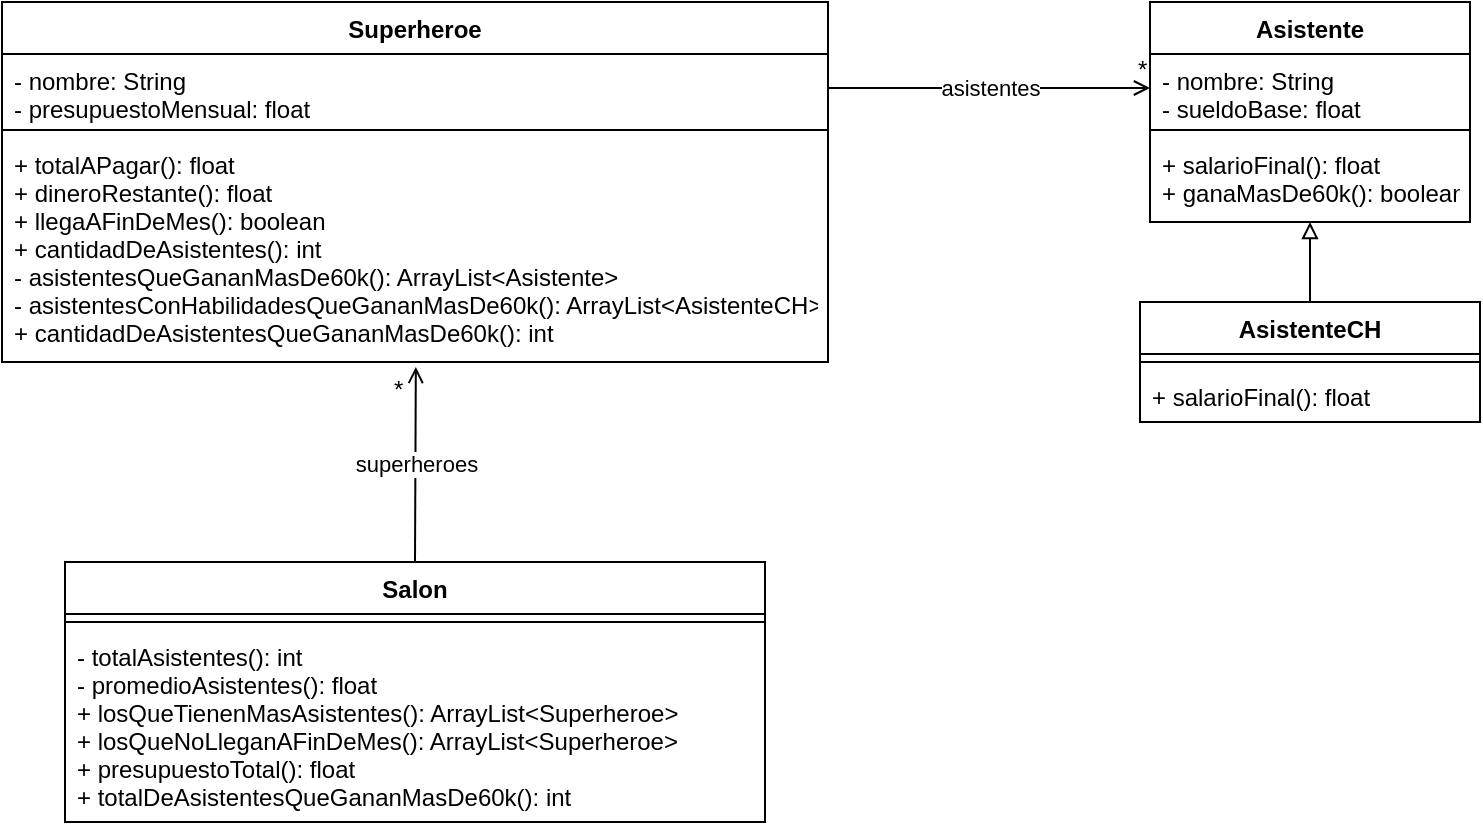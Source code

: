 <mxfile version="19.0.3" type="device"><diagram id="IKCLDpPVTZ0PWPAO9Znf" name="Página-1"><mxGraphModel dx="1102" dy="601" grid="1" gridSize="10" guides="1" tooltips="1" connect="1" arrows="1" fold="1" page="1" pageScale="1" pageWidth="827" pageHeight="1169" math="0" shadow="0"><root><mxCell id="0"/><mxCell id="1" parent="0"/><mxCell id="o6heKRWGGfssF0dS8iLr-5" value="Superheroe" style="swimlane;fontStyle=1;align=center;verticalAlign=top;childLayout=stackLayout;horizontal=1;startSize=26;horizontalStack=0;resizeParent=1;resizeParentMax=0;resizeLast=0;collapsible=1;marginBottom=0;" parent="1" vertex="1"><mxGeometry x="80" y="180" width="413" height="180" as="geometry"/></mxCell><mxCell id="o6heKRWGGfssF0dS8iLr-6" value="- nombre: String&#10;- presupuestoMensual: float" style="text;strokeColor=none;fillColor=none;align=left;verticalAlign=top;spacingLeft=4;spacingRight=4;overflow=hidden;rotatable=0;points=[[0,0.5],[1,0.5]];portConstraint=eastwest;" parent="o6heKRWGGfssF0dS8iLr-5" vertex="1"><mxGeometry y="26" width="413" height="34" as="geometry"/></mxCell><mxCell id="o6heKRWGGfssF0dS8iLr-7" value="" style="line;strokeWidth=1;fillColor=none;align=left;verticalAlign=middle;spacingTop=-1;spacingLeft=3;spacingRight=3;rotatable=0;labelPosition=right;points=[];portConstraint=eastwest;" parent="o6heKRWGGfssF0dS8iLr-5" vertex="1"><mxGeometry y="60" width="413" height="8" as="geometry"/></mxCell><mxCell id="o6heKRWGGfssF0dS8iLr-8" value="+ totalAPagar(): float&#10;+ dineroRestante(): float&#10;+ llegaAFinDeMes(): boolean&#10;+ cantidadDeAsistentes(): int&#10;- asistentesQueGananMasDe60k(): ArrayList&lt;Asistente&gt;&#10;- asistentesConHabilidadesQueGananMasDe60k(): ArrayList&lt;AsistenteCH&gt;&#10;+ cantidadDeAsistentesQueGananMasDe60k(): int" style="text;strokeColor=none;fillColor=none;align=left;verticalAlign=top;spacingLeft=4;spacingRight=4;overflow=hidden;rotatable=0;points=[[0,0.5],[1,0.5]];portConstraint=eastwest;" parent="o6heKRWGGfssF0dS8iLr-5" vertex="1"><mxGeometry y="68" width="413" height="112" as="geometry"/></mxCell><mxCell id="o6heKRWGGfssF0dS8iLr-10" value="Asistente" style="swimlane;fontStyle=1;align=center;verticalAlign=top;childLayout=stackLayout;horizontal=1;startSize=26;horizontalStack=0;resizeParent=1;resizeParentMax=0;resizeLast=0;collapsible=1;marginBottom=0;" parent="1" vertex="1"><mxGeometry x="654" y="180" width="160" height="110" as="geometry"/></mxCell><mxCell id="o6heKRWGGfssF0dS8iLr-11" value="- nombre: String&#10;- sueldoBase: float" style="text;strokeColor=none;fillColor=none;align=left;verticalAlign=top;spacingLeft=4;spacingRight=4;overflow=hidden;rotatable=0;points=[[0,0.5],[1,0.5]];portConstraint=eastwest;" parent="o6heKRWGGfssF0dS8iLr-10" vertex="1"><mxGeometry y="26" width="160" height="34" as="geometry"/></mxCell><mxCell id="o6heKRWGGfssF0dS8iLr-12" value="" style="line;strokeWidth=1;fillColor=none;align=left;verticalAlign=middle;spacingTop=-1;spacingLeft=3;spacingRight=3;rotatable=0;labelPosition=right;points=[];portConstraint=eastwest;" parent="o6heKRWGGfssF0dS8iLr-10" vertex="1"><mxGeometry y="60" width="160" height="8" as="geometry"/></mxCell><mxCell id="o6heKRWGGfssF0dS8iLr-13" value="+ salarioFinal(): float&#10;+ ganaMasDe60k(): boolean" style="text;strokeColor=none;fillColor=none;align=left;verticalAlign=top;spacingLeft=4;spacingRight=4;overflow=hidden;rotatable=0;points=[[0,0.5],[1,0.5]];portConstraint=eastwest;" parent="o6heKRWGGfssF0dS8iLr-10" vertex="1"><mxGeometry y="68" width="160" height="42" as="geometry"/></mxCell><mxCell id="o6heKRWGGfssF0dS8iLr-15" value="asistentes" style="edgeStyle=none;rounded=0;orthogonalLoop=1;jettySize=auto;html=1;exitX=1;exitY=0.5;exitDx=0;exitDy=0;entryX=0;entryY=0.5;entryDx=0;entryDy=0;endArrow=open;endFill=0;startArrow=none;startFill=0;" parent="1" source="o6heKRWGGfssF0dS8iLr-6" target="o6heKRWGGfssF0dS8iLr-11" edge="1"><mxGeometry relative="1" as="geometry"/></mxCell><mxCell id="o6heKRWGGfssF0dS8iLr-16" value="*" style="text;strokeColor=none;fillColor=none;align=left;verticalAlign=top;spacingLeft=4;spacingRight=4;overflow=hidden;rotatable=0;points=[[0,0.5],[1,0.5]];portConstraint=eastwest;" parent="1" vertex="1"><mxGeometry x="642" y="200" width="10" height="26" as="geometry"/></mxCell><mxCell id="o6heKRWGGfssF0dS8iLr-21" style="edgeStyle=none;rounded=0;orthogonalLoop=1;jettySize=auto;html=1;exitX=0.5;exitY=0;exitDx=0;exitDy=0;startArrow=none;startFill=0;endArrow=block;endFill=0;" parent="1" source="o6heKRWGGfssF0dS8iLr-17" target="o6heKRWGGfssF0dS8iLr-13" edge="1"><mxGeometry relative="1" as="geometry"/></mxCell><mxCell id="o6heKRWGGfssF0dS8iLr-17" value="AsistenteCH" style="swimlane;fontStyle=1;align=center;verticalAlign=top;childLayout=stackLayout;horizontal=1;startSize=26;horizontalStack=0;resizeParent=1;resizeParentMax=0;resizeLast=0;collapsible=1;marginBottom=0;" parent="1" vertex="1"><mxGeometry x="649" y="330" width="170" height="60" as="geometry"/></mxCell><mxCell id="o6heKRWGGfssF0dS8iLr-19" value="" style="line;strokeWidth=1;fillColor=none;align=left;verticalAlign=middle;spacingTop=-1;spacingLeft=3;spacingRight=3;rotatable=0;labelPosition=right;points=[];portConstraint=eastwest;" parent="o6heKRWGGfssF0dS8iLr-17" vertex="1"><mxGeometry y="26" width="170" height="8" as="geometry"/></mxCell><mxCell id="o6heKRWGGfssF0dS8iLr-20" value="+ salarioFinal(): float" style="text;strokeColor=none;fillColor=none;align=left;verticalAlign=top;spacingLeft=4;spacingRight=4;overflow=hidden;rotatable=0;points=[[0,0.5],[1,0.5]];portConstraint=eastwest;" parent="o6heKRWGGfssF0dS8iLr-17" vertex="1"><mxGeometry y="34" width="170" height="26" as="geometry"/></mxCell><mxCell id="o6heKRWGGfssF0dS8iLr-22" value="Salon" style="swimlane;fontStyle=1;align=center;verticalAlign=top;childLayout=stackLayout;horizontal=1;startSize=26;horizontalStack=0;resizeParent=1;resizeParentMax=0;resizeLast=0;collapsible=1;marginBottom=0;" parent="1" vertex="1"><mxGeometry x="111.5" y="460" width="350" height="130" as="geometry"/></mxCell><mxCell id="o6heKRWGGfssF0dS8iLr-24" value="" style="line;strokeWidth=1;fillColor=none;align=left;verticalAlign=middle;spacingTop=-1;spacingLeft=3;spacingRight=3;rotatable=0;labelPosition=right;points=[];portConstraint=eastwest;" parent="o6heKRWGGfssF0dS8iLr-22" vertex="1"><mxGeometry y="26" width="350" height="8" as="geometry"/></mxCell><mxCell id="o6heKRWGGfssF0dS8iLr-25" value="- totalAsistentes(): int&#10;- promedioAsistentes(): float&#10;+ losQueTienenMasAsistentes(): ArrayList&lt;Superheroe&gt;&#10;+ losQueNoLleganAFinDeMes(): ArrayList&lt;Superheroe&gt;&#10;+ presupuestoTotal(): float&#10;+ totalDeAsistentesQueGananMasDe60k(): int" style="text;strokeColor=none;fillColor=none;align=left;verticalAlign=top;spacingLeft=4;spacingRight=4;overflow=hidden;rotatable=0;points=[[0,0.5],[1,0.5]];portConstraint=eastwest;" parent="o6heKRWGGfssF0dS8iLr-22" vertex="1"><mxGeometry y="34" width="350" height="96" as="geometry"/></mxCell><mxCell id="o6heKRWGGfssF0dS8iLr-26" value="superheroes" style="edgeStyle=none;rounded=0;orthogonalLoop=1;jettySize=auto;html=1;exitX=0.5;exitY=0;exitDx=0;exitDy=0;entryX=0.501;entryY=1.022;entryDx=0;entryDy=0;endArrow=open;endFill=0;startArrow=none;startFill=0;entryPerimeter=0;" parent="1" source="o6heKRWGGfssF0dS8iLr-22" target="o6heKRWGGfssF0dS8iLr-8" edge="1"><mxGeometry relative="1" as="geometry"><mxPoint x="290" y="223" as="sourcePoint"/><mxPoint x="344.0" y="360" as="targetPoint"/></mxGeometry></mxCell><mxCell id="o6heKRWGGfssF0dS8iLr-27" value="*" style="text;strokeColor=none;fillColor=none;align=left;verticalAlign=top;spacingLeft=4;spacingRight=4;overflow=hidden;rotatable=0;points=[[0,0.5],[1,0.5]];portConstraint=eastwest;" parent="1" vertex="1"><mxGeometry x="270" y="360" width="10" height="26" as="geometry"/></mxCell></root></mxGraphModel></diagram></mxfile>